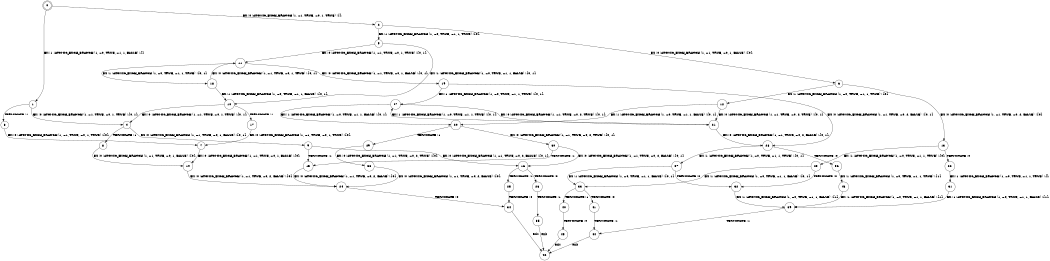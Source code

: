 digraph BCG {
size = "7, 10.5";
center = TRUE;
node [shape = circle];
0 [peripheries = 2];
0 -> 1 [label = "EX !1 !ATOMIC_EXCH_BRANCH (1, +0, TRUE, +1, 1, FALSE) !{}"];
0 -> 2 [label = "EX !0 !ATOMIC_EXCH_BRANCH (1, +1, TRUE, +0, 1, TRUE) !{}"];
1 -> 3 [label = "TERMINATE !1"];
1 -> 4 [label = "EX !0 !ATOMIC_EXCH_BRANCH (1, +1, TRUE, +0, 1, TRUE) !{0, 1}"];
2 -> 5 [label = "EX !1 !ATOMIC_EXCH_BRANCH (1, +0, TRUE, +1, 1, TRUE) !{0}"];
2 -> 6 [label = "EX !0 !ATOMIC_EXCH_BRANCH (1, +1, TRUE, +0, 1, FALSE) !{0}"];
3 -> 7 [label = "EX !0 !ATOMIC_EXCH_BRANCH (1, +1, TRUE, +0, 1, TRUE) !{0}"];
4 -> 8 [label = "TERMINATE !1"];
4 -> 9 [label = "EX !0 !ATOMIC_EXCH_BRANCH (1, +1, TRUE, +0, 1, FALSE) !{0, 1}"];
5 -> 10 [label = "EX !1 !ATOMIC_EXCH_BRANCH (1, +0, TRUE, +1, 1, FALSE) !{0, 1}"];
5 -> 11 [label = "EX !0 !ATOMIC_EXCH_BRANCH (1, +1, TRUE, +0, 1, TRUE) !{0, 1}"];
6 -> 12 [label = "EX !1 !ATOMIC_EXCH_BRANCH (1, +0, TRUE, +1, 1, TRUE) !{0}"];
6 -> 13 [label = "EX !0 !ATOMIC_EXCH_BRANCH (1, +1, TRUE, +0, 2, FALSE) !{0}"];
7 -> 14 [label = "EX !0 !ATOMIC_EXCH_BRANCH (1, +1, TRUE, +0, 1, FALSE) !{0}"];
8 -> 14 [label = "EX !0 !ATOMIC_EXCH_BRANCH (1, +1, TRUE, +0, 1, FALSE) !{0}"];
9 -> 15 [label = "TERMINATE !1"];
9 -> 16 [label = "EX !0 !ATOMIC_EXCH_BRANCH (1, +1, TRUE, +0, 2, FALSE) !{0, 1}"];
10 -> 17 [label = "TERMINATE !1"];
10 -> 4 [label = "EX !0 !ATOMIC_EXCH_BRANCH (1, +1, TRUE, +0, 1, TRUE) !{0, 1}"];
11 -> 18 [label = "EX !1 !ATOMIC_EXCH_BRANCH (1, +0, TRUE, +1, 1, TRUE) !{0, 1}"];
11 -> 19 [label = "EX !0 !ATOMIC_EXCH_BRANCH (1, +1, TRUE, +0, 1, FALSE) !{0, 1}"];
12 -> 20 [label = "EX !1 !ATOMIC_EXCH_BRANCH (1, +0, TRUE, +1, 1, FALSE) !{0, 1}"];
12 -> 21 [label = "EX !0 !ATOMIC_EXCH_BRANCH (1, +1, TRUE, +0, 2, TRUE) !{0, 1}"];
13 -> 22 [label = "TERMINATE !0"];
13 -> 23 [label = "EX !1 !ATOMIC_EXCH_BRANCH (1, +0, TRUE, +1, 1, TRUE) !{0}"];
14 -> 24 [label = "EX !0 !ATOMIC_EXCH_BRANCH (1, +1, TRUE, +0, 2, FALSE) !{0}"];
15 -> 24 [label = "EX !0 !ATOMIC_EXCH_BRANCH (1, +1, TRUE, +0, 2, FALSE) !{0}"];
16 -> 25 [label = "TERMINATE !1"];
16 -> 26 [label = "TERMINATE !0"];
17 -> 7 [label = "EX !0 !ATOMIC_EXCH_BRANCH (1, +1, TRUE, +0, 1, TRUE) !{0}"];
18 -> 10 [label = "EX !1 !ATOMIC_EXCH_BRANCH (1, +0, TRUE, +1, 1, FALSE) !{0, 1}"];
18 -> 11 [label = "EX !0 !ATOMIC_EXCH_BRANCH (1, +1, TRUE, +0, 1, TRUE) !{0, 1}"];
19 -> 27 [label = "EX !1 !ATOMIC_EXCH_BRANCH (1, +0, TRUE, +1, 1, TRUE) !{0, 1}"];
19 -> 28 [label = "EX !0 !ATOMIC_EXCH_BRANCH (1, +1, TRUE, +0, 2, FALSE) !{0, 1}"];
20 -> 29 [label = "TERMINATE !1"];
20 -> 30 [label = "EX !0 !ATOMIC_EXCH_BRANCH (1, +1, TRUE, +0, 2, TRUE) !{0, 1}"];
21 -> 27 [label = "EX !1 !ATOMIC_EXCH_BRANCH (1, +0, TRUE, +1, 1, TRUE) !{0, 1}"];
21 -> 28 [label = "EX !0 !ATOMIC_EXCH_BRANCH (1, +1, TRUE, +0, 2, FALSE) !{0, 1}"];
22 -> 31 [label = "EX !1 !ATOMIC_EXCH_BRANCH (1, +0, TRUE, +1, 1, TRUE) !{}"];
23 -> 32 [label = "TERMINATE !0"];
23 -> 33 [label = "EX !1 !ATOMIC_EXCH_BRANCH (1, +0, TRUE, +1, 1, FALSE) !{0, 1}"];
24 -> 34 [label = "TERMINATE !0"];
25 -> 34 [label = "TERMINATE !0"];
26 -> 35 [label = "TERMINATE !1"];
27 -> 20 [label = "EX !1 !ATOMIC_EXCH_BRANCH (1, +0, TRUE, +1, 1, FALSE) !{0, 1}"];
27 -> 21 [label = "EX !0 !ATOMIC_EXCH_BRANCH (1, +1, TRUE, +0, 2, TRUE) !{0, 1}"];
28 -> 36 [label = "TERMINATE !0"];
28 -> 37 [label = "EX !1 !ATOMIC_EXCH_BRANCH (1, +0, TRUE, +1, 1, TRUE) !{0, 1}"];
29 -> 38 [label = "EX !0 !ATOMIC_EXCH_BRANCH (1, +1, TRUE, +0, 2, TRUE) !{0}"];
30 -> 15 [label = "TERMINATE !1"];
30 -> 16 [label = "EX !0 !ATOMIC_EXCH_BRANCH (1, +1, TRUE, +0, 2, FALSE) !{0, 1}"];
31 -> 39 [label = "EX !1 !ATOMIC_EXCH_BRANCH (1, +0, TRUE, +1, 1, FALSE) !{1}"];
32 -> 39 [label = "EX !1 !ATOMIC_EXCH_BRANCH (1, +0, TRUE, +1, 1, FALSE) !{1}"];
33 -> 40 [label = "TERMINATE !1"];
33 -> 41 [label = "TERMINATE !0"];
34 -> 42 [label = "exit"];
35 -> 42 [label = "exit"];
36 -> 43 [label = "EX !1 !ATOMIC_EXCH_BRANCH (1, +0, TRUE, +1, 1, TRUE) !{1}"];
37 -> 32 [label = "TERMINATE !0"];
37 -> 33 [label = "EX !1 !ATOMIC_EXCH_BRANCH (1, +0, TRUE, +1, 1, FALSE) !{0, 1}"];
38 -> 24 [label = "EX !0 !ATOMIC_EXCH_BRANCH (1, +1, TRUE, +0, 2, FALSE) !{0}"];
39 -> 44 [label = "TERMINATE !1"];
40 -> 45 [label = "TERMINATE !0"];
41 -> 44 [label = "TERMINATE !1"];
43 -> 39 [label = "EX !1 !ATOMIC_EXCH_BRANCH (1, +0, TRUE, +1, 1, FALSE) !{1}"];
44 -> 42 [label = "exit"];
45 -> 42 [label = "exit"];
}
